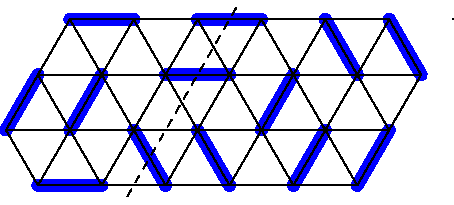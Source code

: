 real sh = .3;

pair t(real x, real y) {
  return (x+y/2., y*sqrt(3.)/2.);
}

void drawLattice(int lx, int ly) {
  for (int i=0; i<ly; ++i)
    draw( t(i==0 ? 0 : -1, i) -- t(i==ly-1 ? lx-2 : lx-1, i) );
  for (int i=-1; i<lx; ++i)
    draw( t(i, i==-1 ? 1 : 0) -- t(i, i==lx-1 ? ly-2 : ly-1) );
  for (int i=0; i<lx+ly-1; ++i) {
    pair p1 = i < lx-1 ? t(i, 0) : t(lx-1, i-lx+1);
    pair p2 = i < ly-1 ? t(-1, i+1) : t(i-ly+1, ly-1);
    draw(p1--p2);
  }
}

void drawDimer(pair p1, pair p2) {
  draw(p1--p2, p=blue+6);
}

void drawDimerSpins(pair p1, pair p2) {
  drawDimer(p1, p2);
  draw((p1-(0, sh))--(p1+(0, sh)), arrow=EndArrow);
  draw((p2+(0, sh))--(p2-(0, sh)), arrow=EndArrow);
}

void drawDimerUP(pair p1, pair p2) {
  drawDimer(p1, p2);
  draw((p1-(0, sh))--(p1+(0, sh)), arrow=EndArrow);
  draw((p2-(0, sh))--(p2+(0, sh)), arrow=EndArrow);
}

void drawUP(pair p0) {
  dot(p0, blue+9);
  draw((p0-(0, sh))--(p0+(0, sh)), arrow=EndArrow);
}

void drawDOWN(pair p0) {
  dot(p0, blue+9);
  draw((p0+(0, sh))--(p0-(0, sh)), arrow=EndArrow);
}

size(8cm);

drawDimerSpins(t(0, 0), t(1, 0));
drawDimerSpins(t(-1, 2), t(-1, 1));
drawDimerSpins(t(0, 1), t(0, 2));
drawDimerSpins(t(-1, 3), t(0, 3));
drawDimerSpins(t(1, 3), t(2, 3));
drawDimerSpins(t(2, 1), t(1, 1));
drawDimerSpins(t(1, 2), t(2, 2));
drawDimerSpins(t(2, 0), t(3, 0));
drawDimerSpins(t(4, 0), t(4, 1));
drawDimerSpins(t(5, 1), t(5, 0));
drawDimerSpins(t(3, 2), t(3, 1));
drawDimerSpins(t(3, 3), t(4, 2));
drawDimerSpins(t(5, 2), t(4, 3));

drawLattice(6, 4);
shipout("dimer_spin");

currentpicture = new picture;
size(8cm);

draw((0, -sh)--(0, 0), p=white);
draw(t(0, 3)--(t(0, 3)+(0, sh)), p=white);
drawDimer(t(0, 0), t(1, 0));
drawDimer(t(-1, 2), t(-1, 1));
drawDimer(t(0, 1), t(0, 2));
drawDimer(t(-1, 3), t(0, 3));
drawDimer(t(1, 3), t(2, 3));
drawDimer(t(2, 1), t(1, 1));
drawDimer(t(1, 2), t(2, 2));
drawDimer(t(2, 0), t(3, 0));
drawDimer(t(4, 0), t(4, 1));
drawDimer(t(5, 1), t(5, 0));
drawDimer(t(3, 2), t(3, 1));
drawDimer(t(3, 3), t(4, 2));
drawDimer(t(5, 2), t(4, 3));

drawLattice(6, 4);
shipout("dimer0");

currentpicture = new picture;
size(8cm);

draw((0, -sh)--(0, 0), p=white);
draw(t(0, 3)--(t(0, 3)+(0, sh)), p=white);
drawDimer(t(0, 0), t(1, 0));
drawDimer(t(-1, 2), t(-1, 1));
drawDimer(t(0, 1), t(0, 2));
drawDimer(t(-1, 3), t(0, 3));
drawDimer(t(1, 3), t(2, 3));
drawDimerUP(t(2, 1), t(1, 1));
drawDimer(t(1, 2), t(2, 2));
drawDimer(t(2, 0), t(3, 0));
drawDimer(t(4, 0), t(4, 1));
drawDimer(t(5, 1), t(5, 0));
drawDimer(t(3, 2), t(3, 1));
drawDimer(t(3, 3), t(4, 2));
drawDimer(t(5, 2), t(4, 3));

drawLattice(6, 4);
shipout("dimer1");

currentpicture = new picture;
size(8cm);

draw((0, -sh)--(0, 0), p=white);
draw(t(0, 3)--(t(0, 3)+(0, sh)), p=white);
drawDimer(t(0, 0), t(1, 0));
drawDimer(t(-1, 2), t(-1, 1));
drawDimer(t(0, 1), t(0, 2));
drawDimer(t(-1, 3), t(0, 3));
drawDimer(t(1, 3), t(2, 3));
drawDimer(t(2, 0), t(3, 0));
drawUP(t(1, 1));
drawDimer(t(1, 2), t(2, 1));
drawUP(t(2, 2));
drawDimer(t(4, 0), t(4, 1));
drawDimer(t(5, 1), t(5, 0));
drawDimer(t(3, 2), t(3, 1));
drawDimer(t(3, 3), t(4, 2));
drawDimer(t(5, 2), t(4, 3));

drawLattice(6, 4);
shipout("dimer2");

currentpicture = new picture;
size(8cm);

draw((0, -sh)--(0, 0), p=white);
draw(t(0, 3)--(t(0, 3)+(0, sh)), p=white);
drawDimer(t(0, 0), t(1, 0));
drawDimer(t(-1, 2), t(-1, 1));
drawDimer(t(0, 1), t(0, 2));
drawDimer(t(-1, 3), t(0, 3));
drawDimer(t(1, 3), t(2, 3));
drawDimer(t(2, 0), t(3, 0));
drawUP(t(1, 1));
drawDimer(t(1, 2), t(2, 1));
drawDimer(t(2, 2), t(3, 1));
drawUP(t(3, 2));
drawDimer(t(4, 0), t(4, 1));
drawDimer(t(5, 1), t(5, 0));
drawDimer(t(3, 3), t(4, 2));
drawDimer(t(5, 2), t(4, 3));

drawLattice(6, 4);
shipout("dimer3");

currentpicture = new picture;
size(8cm);

draw((0, -sh)--(0, 0), p=white);
draw(t(0, 3)--(t(0, 3)+(0, sh)), p=white);
drawDimer(t(0, 0), t(1, 0));
drawDimer(t(-1, 2), t(-1, 1));
drawDimer(t(0, 1), t(0, 2));
drawDimer(t(-1, 3), t(0, 3));
drawDimer(t(1, 3), t(2, 3));
drawDimer(t(2, 0), t(3, 0));
drawUP(t(1, 1));
drawDimer(t(1, 2), t(2, 1));
drawDimer(t(2, 2), t(3, 1));
drawDimer(t(3, 3), t(3, 2));
drawUP(t(4, 2));
drawDimer(t(4, 0), t(4, 1));
drawDimer(t(5, 1), t(5, 0));
drawDimer(t(5, 2), t(4, 3));

drawLattice(6, 4);
shipout("dimer4");

currentpicture = new picture;
size(8cm);

draw((0, -sh)--(0, 0), p=white);
draw(t(0, 3)--(t(0, 3)+(0, sh)), p=white);
drawDimer(t(0, 0), t(1, 0));
drawDimer(t(-1, 2), t(-1, 1));
drawDimer(t(0, 1), t(0, 2));
drawDimer(t(-1, 3), t(0, 3));
drawDimer(t(1, 3), t(2, 3));
drawDimer(t(2, 0), t(3, 0));
drawUP(t(1, 1));
label("$e$", t(1, 1), 2W+S);
drawDimer(t(1, 2), t(2, 1));
drawDimer(t(2, 2), t(3, 1));
drawDimer(t(3, 3), t(3, 2));
drawDimer(t(5, 2), t(4, 2));
drawUP(t(4, 3));
label("$e$", t(4, 3), 2W+S);
drawDimer(t(4, 0), t(4, 1));
drawDimer(t(5, 1), t(5, 0));

drawLattice(6, 4);
shipout("dimer5");

currentpicture = new picture;
size(8cm);

draw((0, -sh)--(0, 0), p=white);
draw(t(0, 3)--(t(0, 3)+(0, sh)), p=white);
drawDimer(t(0, 0), t(1, 0));
drawDimer(t(-1, 2), t(-1, 1));
drawDimer(t(0, 1), t(0, 2));
drawDimer(t(-1, 3), t(0, 3));
drawDimer(t(1, 3), t(2, 3));
drawDimer(t(2, 1), t(1, 1));
drawDimer(t(1, 2), t(2, 2));
drawDimer(t(2, 0), t(3, 0));
drawDimer(t(4, 0), t(4, 1));
drawDimer(t(5, 1), t(5, 0));
drawDimer(t(3, 2), t(3, 1));
drawDimer(t(3, 3), t(4, 2));
drawDimer(t(5, 2), t(4, 3));

draw(shift(t(2/3., 2/3.))*scale(.15)*cross(4));
label("$m$", t(2/3., 2/3.), W);
draw(t(2/3., 2/3.)--t(1+1/3., 1/3.)--t(1+2/3., 2/3.)
     --t(1+1/3., 1+1/3.)--t(1+2/3., 1+2/3.)
     --t(1+1/3., 2+1/3.)--t(1+2/3., 2+2/3.)
     --t(2+1/3., 2+1/3.)--t(2+2/3., 2+2/3.)
     --t(3+1/3., 2+1/3.), dashed);
draw(shift(t(3+1/3., 2+1/3.))*scale(.15)*cross(4));
label("$m$", t(3+1/3., 2+1/3.), S);
drawLattice(6, 4);
shipout("dimerv");

currentpicture = new picture;
size(8cm);

draw((0, -sh)--(0, 0), p=white);
draw(t(0, 3)--(t(0, 3)+(0, sh)), p=white);
drawDimer(t(0, 0), t(1, 0));
drawDimer(t(-1, 2), t(-1, 1));
drawDimer(t(0, 1), t(0, 2));
drawDimer(t(-1, 3), t(0, 3));
drawDimer(t(1, 3), t(2, 3));
drawDimer(t(2, 1), t(1, 1));
drawDimer(t(1, 2), t(2, 2));
drawDimer(t(2, 0), t(3, 0));
drawDimer(t(4, 0), t(4, 1));
drawDimer(t(5, 1), t(5, 0));
drawDimer(t(3, 2), t(3, 1));
drawDimer(t(3, 3), t(4, 2));
drawDimer(t(5, 2), t(4, 3));

draw(t(2/3., 2/3.)--t(1+1/3., 1/3.)--t(1+2/3., 2/3.)
     --t(1+1/3., 1+1/3.)--t(2/3., 1+2/3.)
     --t(1/3., 1+1/3.)--cycle, dashed);
label("$m$", t(2/3., 2/3.), SW);
drawLattice(6, 4);
shipout("dimervl");

currentpicture = new picture;
size(8cm);

draw((0, -sh)--(0, 0), p=white);
draw(t(0, 3)--(t(0, 3)+(0, sh)), p=white);
drawDimer(t(0, 0), t(1, 0));
drawDimer(t(-1, 2), t(-1, 1));
drawDimer(t(0, 1), t(0, 2));
drawDimer(t(-1, 3), t(0, 3));
drawDimer(t(1, 3), t(2, 3));
drawDimer(t(2, 1), t(1, 1));
drawDimer(t(1, 2), t(2, 2));
drawDimer(t(2, 0), t(3, 0));
drawDimer(t(4, 0), t(4, 1));
drawDimer(t(5, 1), t(5, 0));
drawDimer(t(3, 2), t(3, 1));
drawDimer(t(3, 3), t(4, 2));
drawDimer(t(5, 2), t(4, 3));

draw(t(2/3., 2/3.)--t(1+1/3., 1/3.)--t(1+2/3., 2/3.)
     --t(2+1/3., 1/3.)--t(2+2/3., 2/3.)
     --t(3+1/3., 1/3.)--t(3+2/3., 2/3.)
     --t(3+1/3., 1+1/3.)--t(2+2/3., 1+2/3.)
     --t(2+1/3., 2+1/3.)--t(1+2/3., 2+2/3.)
     --t(1+1/3., 2+1/3.)--t(2/3., 2+2/3.)--t(1/3., 2+1/3.)
     --t(2/3., 1+2/3.)--t(1/3., 1+1/3.)--cycle, dashed);
drawLattice(6, 4);
shipout("dimerloop");

currentpicture = new picture;
size(8cm);

draw((0, -sh)--(0, 0), p=white);
draw(t(0, 3)--(t(0, 3)+(0, sh)), p=white);
drawDimer(t(0, 0), t(1, 0));
drawDimer(t(-1, 2), t(-1, 1));
drawDimer(t(0, 1), t(0, 2));
drawDimer(t(-1, 3), t(0, 3));
drawDimer(t(1, 3), t(2, 3));
drawDimer(t(2, 0), t(3, 0));
drawUP(t(1, 1));
label("$e$", t(1, 1), 2W+S);
drawDimer(t(1, 2), t(2, 1));
drawDimer(t(2, 2), t(3, 1));
drawDimer(t(3, 3), t(3, 2));
drawDimer(t(5, 2), t(4, 2));
drawUP(t(4, 3));
label("$e$", t(4, 3), 2W+S);
drawDimer(t(4, 0), t(4, 1));
drawDimer(t(5, 1), t(5, 0));

draw(t(2/3., 2/3.)--t(1+1/3., 1/3.)--t(1+2/3., 2/3.)
     --t(1+1/3., 1+1/3.)--t(2/3., 1+2/3.)
     --t(1/3., 1+1/3.)--cycle, dashed);
label("$m$", t(2/3., 2/3.), SW);
drawLattice(6, 4);
shipout("dimervl2");

currentpicture = new picture;
size(8cm);

draw((0, -sh)--(0, 0), p=white);
draw(t(0, 3)--(t(0, 3)+(0, sh)), p=white);
drawDimer(t(0, 0), t(1, 0));
drawDimer(t(-1, 2), t(-1, 1));
drawDimer(t(0, 1), t(0, 2));
drawDimer(t(-1, 3), t(0, 3));
drawDimer(t(1, 3), t(2, 3));
drawDimer(t(2, 1), t(1, 1));
drawDimer(t(1, 2), t(2, 2));
drawDimer(t(2, 0), t(3, 0));
drawDimer(t(4, 0), t(4, 1));
drawDimer(t(5, 1), t(5, 0));
drawDimer(t(3, 2), t(3, 1));
drawDimer(t(3, 3), t(4, 2));
drawDimer(t(5, 2), t(4, 3));

draw(t(2/3., 2/3.)--t(1+2/3., 2/3.), dashed, arrow=EndArrow);
label("$T_1$", t(1+2/3., 2/3.), S);
draw(t(1+2/3., 2/3.)--t(1+2/3., 1+2/3.), dashed);
draw(t(2/3., 2/3.)--t(2/3., 1+2/3.), dashed, arrow=EndArrow);
label("$T_2$", t(2/3., 1+2/3.), N);
draw(t(2/3., 1+2/3.)--t(1+2/3., 1+2/3.), dashed);

label("$m$", t(2/3., 2/3.), SW);
drawLattice(6, 4);
shipout("dimer_sf");

currentpicture = new picture;
size(8cm);

draw((0, -sh)--(0, 0), p=white);
draw(t(0, 3)--(t(0, 3)+(0, sh)), p=white);
drawDimer(t(0, 0), t(1, 0));
drawDimer(t(-1, 2), t(-1, 1));
drawDimer(t(0, 1), t(0, 2));
drawDimer(t(-1, 3), t(0, 3));
drawDimer(t(1, 3), t(2, 3));
drawDimer(t(2, 0), t(3, 0));
drawUP(t(1, 1));
label("$e$", t(1, 1), 2W+S);
drawDimer(t(1, 2), t(2, 1));
drawDimer(t(2, 2), t(3, 1));
drawDimer(t(3, 3), t(3, 2));
drawDimer(t(5, 2), t(4, 2));
drawUP(t(4, 3));
label("$e$", t(4, 3), 2W+S);
drawDimer(t(4, 0), t(4, 1));
drawDimer(t(5, 1), t(5, 0));

draw(shift(t(2/3., 2/3.))*scale(.15)*cross(4));
label("$m$", t(2/3., 2/3.), W);
draw(t(2/3., 2/3.)--t(1+1/3., 1/3.)--t(1+2/3., 2/3.)
     --t(1+1/3., 1+1/3.)--t(1+2/3., 1+2/3.)
     --t(1+1/3., 2+1/3.)--t(1+2/3., 2+2/3.)
     --t(2+1/3., 2+1/3.)--t(2+2/3., 2+2/3.)
     --t(3+1/3., 2+1/3.), dashed);
draw(shift(t(3+1/3., 2+1/3.))*scale(.15)*cross(4));
label("$m$", t(3+1/3., 2+1/3.), S);
drawLattice(6, 4);
shipout("dimer_ev");

currentpicture = new picture;
size(8cm);

drawLattice(6, 2);

shipout("dimer_small_spins");

currentpicture = new picture;
size(8cm);

draw((0, -sh)--(0, 0), p=white);
draw(t(0, 3)--(t(0, 3)+(0, sh)), p=white);
drawDimer(t(0, 0), t(1, 0));
drawDimer(t(-1, 2), t(-1, 1));
drawDimer(t(0, 1), t(0, 2));
drawDimer(t(-1, 3), t(0, 3));
drawDimer(t(1, 3), t(2, 3));
drawDimer(t(2, 1), t(1, 1));
drawDimer(t(1, 2), t(2, 2));
drawDimer(t(2, 0), t(3, 0));
drawDimer(t(4, 0), t(4, 1));
drawDimer(t(5, 1), t(5, 0));
drawDimer(t(3, 2), t(3, 1));
drawDimer(t(3, 3), t(4, 2));
drawDimer(t(5, 2), t(4, 3));

draw(t(1.5, -.2)--t(1.5, 3.2), dashed);
drawLattice(6, 4);
shipout("dimer_cut");

currentpicture = new picture;
size(8cm);

draw((0, -sh)--(0, 0), p=white);
draw(t(0, 3)--(t(0, 3)+(0, sh)), p=white);
drawDimer(t(0, 0), t(1, 0));
drawDimer(t(-1, 2), t(-1, 1));
drawDimer(t(0, 1), t(0, 2));
drawDimer(t(-1, 3), t(0, 3));
drawDimer(t(1, 3), t(2, 3));
drawDimer(t(1, 2), t(1, 1));
drawDimer(t(2, 1), t(2, 2));
drawDimer(t(2, 0), t(3, 0));
drawDimer(t(4, 0), t(4, 1));
drawDimer(t(5, 1), t(5, 0));
drawDimer(t(3, 2), t(3, 1));
drawDimer(t(3, 3), t(4, 2));
drawDimer(t(5, 2), t(4, 3));

draw(t(1.5, -.2)--t(1.5, 3.2), dashed);
drawLattice(6, 4);
shipout("dimer_cut2");

currentpicture = new picture;
size(8cm);

draw((0, -sh)--(0, 0), p=white);
draw(t(0, 3)--(t(0, 3)+(0, sh)), p=white);
drawDimer(t(0, 0), t(1, 0));
drawDimer(t(-1, 2), t(-1, 1));
drawDimer(t(0, 1), t(0, 2));
drawDimer(t(-1, 3), t(0, 3));
drawDimer(t(1, 3), t(2, 3));
drawDimer(t(2, 0), t(1, 1));
drawDimer(t(1, 2), t(2, 2));
drawDimer(t(2, 1), t(3, 0));
drawDimer(t(4, 0), t(4, 1));
drawDimer(t(5, 1), t(5, 0));
drawDimer(t(3, 2), t(3, 1));
drawDimer(t(3, 3), t(4, 2));
drawDimer(t(5, 2), t(4, 3));

draw(t(1.5, -.2)--t(1.5, 3.2), dashed);
drawLattice(6, 4);
shipout("dimer_cut3");
